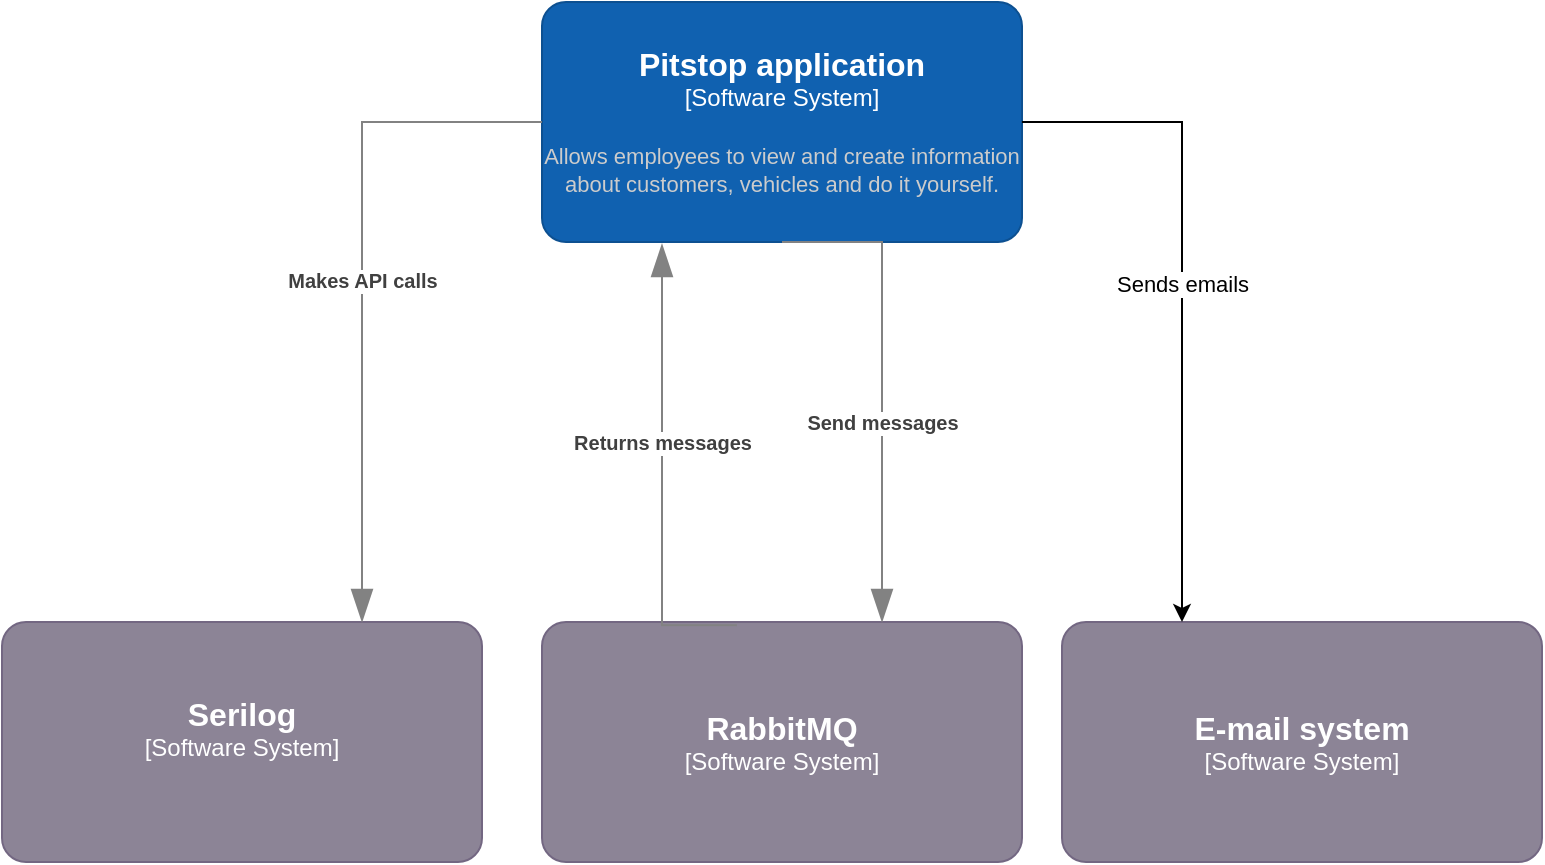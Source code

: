 <mxfile version="24.8.3" pages="2">
  <diagram id="oT2LrIcHEAXsV9y0vOVu" name="C4-system_context">
    <mxGraphModel dx="2003" dy="882" grid="1" gridSize="10" guides="1" tooltips="1" connect="1" arrows="1" fold="1" page="0" pageScale="1" pageWidth="827" pageHeight="1169" math="0" shadow="0">
      <root>
        <mxCell id="0" />
        <mxCell id="1" parent="0" />
        <object placeholders="1" c4Name="E-mail system" c4Type="Software System" label="&lt;font style=&quot;font-size: 16px&quot;&gt;&lt;b&gt;%c4Name%&lt;/b&gt;&lt;/font&gt;&lt;div&gt;[%c4Type%]&lt;/div&gt;" id="JSHWIvS_j2vB60NIBxRX-2">
          <mxCell style="rounded=1;whiteSpace=wrap;html=1;labelBackgroundColor=none;fillColor=#8C8496;fontColor=#ffffff;align=center;arcSize=10;strokeColor=#736782;metaEdit=1;resizable=0;points=[[0.25,0,0],[0.5,0,0],[0.75,0,0],[1,0.25,0],[1,0.5,0],[1,0.75,0],[0.75,1,0],[0.5,1,0],[0.25,1,0],[0,0.75,0],[0,0.5,0],[0,0.25,0]];" parent="1" vertex="1">
            <mxGeometry x="400" y="670" width="240" height="120" as="geometry" />
          </mxCell>
        </object>
        <object placeholders="1" c4Name="Pitstop application" c4Type="Software System" c4Description="Allows employees to view and create  information about customers, vehicles and do it yourself." label="&lt;font style=&quot;font-size: 16px&quot;&gt;&lt;b&gt;%c4Name%&lt;/b&gt;&lt;/font&gt;&lt;div&gt;[%c4Type%]&lt;/div&gt;&lt;br&gt;&lt;div&gt;&lt;font style=&quot;font-size: 11px&quot;&gt;&lt;font color=&quot;#cccccc&quot;&gt;%c4Description%&lt;/font&gt;&lt;/div&gt;" id="JSHWIvS_j2vB60NIBxRX-3">
          <mxCell style="rounded=1;whiteSpace=wrap;html=1;labelBackgroundColor=none;fillColor=#1061B0;fontColor=#ffffff;align=center;arcSize=10;strokeColor=#0D5091;metaEdit=1;resizable=0;points=[[0.25,0,0],[0.5,0,0],[0.75,0,0],[1,0.25,0],[1,0.5,0],[1,0.75,0],[0.75,1,0],[0.5,1,0],[0.25,1,0],[0,0.75,0],[0,0.5,0],[0,0.25,0]];" parent="1" vertex="1">
            <mxGeometry x="140" y="360" width="240" height="120" as="geometry" />
          </mxCell>
        </object>
        <mxCell id="JSHWIvS_j2vB60NIBxRX-16" style="edgeStyle=orthogonalEdgeStyle;rounded=0;orthogonalLoop=1;jettySize=auto;html=1;exitX=1;exitY=0.5;exitDx=0;exitDy=0;exitPerimeter=0;entryX=0.25;entryY=0;entryDx=0;entryDy=0;entryPerimeter=0;" parent="1" source="JSHWIvS_j2vB60NIBxRX-3" target="JSHWIvS_j2vB60NIBxRX-2" edge="1">
          <mxGeometry relative="1" as="geometry">
            <mxPoint x="390" y="480" as="sourcePoint" />
            <mxPoint x="470" y="730" as="targetPoint" />
            <Array as="points">
              <mxPoint x="460" y="420" />
            </Array>
          </mxGeometry>
        </mxCell>
        <mxCell id="JSHWIvS_j2vB60NIBxRX-17" value="Sends emails" style="edgeLabel;html=1;align=center;verticalAlign=middle;resizable=0;points=[];" parent="JSHWIvS_j2vB60NIBxRX-16" vertex="1" connectable="0">
          <mxGeometry x="-0.023" y="-1" relative="1" as="geometry">
            <mxPoint x="1" as="offset" />
          </mxGeometry>
        </mxCell>
        <object placeholders="1" c4Name="Serilog" c4Type="Software System" label="&lt;font style=&quot;font-size: 16px&quot;&gt;&lt;b&gt;%c4Name%&lt;/b&gt;&lt;/font&gt;&lt;div&gt;[%c4Type%]&lt;/div&gt;&lt;br&gt;" id="j89jF8CkLu9n8RmpCjbM-1">
          <mxCell style="rounded=1;whiteSpace=wrap;html=1;labelBackgroundColor=none;fillColor=#8C8496;fontColor=#ffffff;align=center;arcSize=10;strokeColor=#736782;metaEdit=1;resizable=0;points=[[0.25,0,0],[0.5,0,0],[0.75,0,0],[1,0.25,0],[1,0.5,0],[1,0.75,0],[0.75,1,0],[0.5,1,0],[0.25,1,0],[0,0.75,0],[0,0.5,0],[0,0.25,0]];" parent="1" vertex="1">
            <mxGeometry x="-130" y="670" width="240" height="120" as="geometry" />
          </mxCell>
        </object>
        <object placeholders="1" c4Name="RabbitMQ" c4Type="Software System" label="&lt;font style=&quot;font-size: 16px&quot;&gt;&lt;b&gt;%c4Name%&lt;/b&gt;&lt;/font&gt;&lt;div&gt;[%c4Type%]&lt;/div&gt;" id="j89jF8CkLu9n8RmpCjbM-2">
          <mxCell style="rounded=1;whiteSpace=wrap;html=1;labelBackgroundColor=none;fillColor=#8C8496;fontColor=#ffffff;align=center;arcSize=10;strokeColor=#736782;metaEdit=1;resizable=0;points=[[0.25,0,0],[0.5,0,0],[0.75,0,0],[1,0.25,0],[1,0.5,0],[1,0.75,0],[0.75,1,0],[0.5,1,0],[0.25,1,0],[0,0.75,0],[0,0.5,0],[0,0.25,0]];" parent="1" vertex="1">
            <mxGeometry x="140" y="670" width="240" height="120" as="geometry" />
          </mxCell>
        </object>
        <object placeholders="1" c4Type="Relationship" c4Description="Makes API calls" label="&lt;div style=&quot;text-align: left&quot;&gt;&lt;div style=&quot;text-align: center&quot;&gt;&lt;b&gt;%c4Description%&lt;/b&gt;&lt;/div&gt;&lt;div style=&quot;text-align: center&quot;&gt;&lt;/div&gt;" id="j89jF8CkLu9n8RmpCjbM-6">
          <mxCell style="endArrow=blockThin;html=1;fontSize=10;fontColor=#404040;strokeWidth=1;endFill=1;strokeColor=#828282;elbow=vertical;metaEdit=1;endSize=14;startSize=14;jumpStyle=arc;jumpSize=16;rounded=0;edgeStyle=orthogonalEdgeStyle;exitX=0;exitY=0.5;exitDx=0;exitDy=0;exitPerimeter=0;entryX=0.75;entryY=0;entryDx=0;entryDy=0;entryPerimeter=0;" parent="1" source="JSHWIvS_j2vB60NIBxRX-3" target="j89jF8CkLu9n8RmpCjbM-1" edge="1">
            <mxGeometry width="240" relative="1" as="geometry">
              <mxPoint x="300" y="650" as="sourcePoint" />
              <mxPoint x="540" y="650" as="targetPoint" />
              <Array as="points">
                <mxPoint x="50" y="420" />
              </Array>
              <mxPoint y="-1" as="offset" />
            </mxGeometry>
          </mxCell>
        </object>
        <object placeholders="1" c4Type="Relationship" c4Description="Send messages" label="&lt;div style=&quot;text-align: left&quot;&gt;&lt;div style=&quot;text-align: center&quot;&gt;&lt;b&gt;%c4Description%&lt;/b&gt;&lt;/div&gt;&lt;/div&gt;" id="j89jF8CkLu9n8RmpCjbM-7">
          <mxCell style="endArrow=blockThin;html=1;fontSize=10;fontColor=#404040;strokeWidth=1;endFill=1;strokeColor=#828282;elbow=vertical;metaEdit=1;endSize=14;startSize=14;jumpStyle=arc;jumpSize=16;rounded=0;edgeStyle=orthogonalEdgeStyle;exitX=0.5;exitY=1;exitDx=0;exitDy=0;exitPerimeter=0;" parent="1" source="JSHWIvS_j2vB60NIBxRX-3" edge="1">
            <mxGeometry x="0.172" width="240" relative="1" as="geometry">
              <mxPoint x="300" y="650" as="sourcePoint" />
              <mxPoint x="310" y="670" as="targetPoint" />
              <Array as="points">
                <mxPoint x="310" y="480" />
                <mxPoint x="310" y="670" />
              </Array>
              <mxPoint y="-1" as="offset" />
            </mxGeometry>
          </mxCell>
        </object>
        <object placeholders="1" c4Type="Relationship" c4Description="Returns messages" label="&lt;div style=&quot;text-align: left&quot;&gt;&lt;div style=&quot;text-align: center&quot;&gt;&lt;b&gt;%c4Description%&lt;/b&gt;&lt;/div&gt;&lt;/div&gt;" id="TIhB5mp5m6mFhSrw3Dma-2">
          <mxCell style="endArrow=blockThin;html=1;fontSize=10;fontColor=#404040;strokeWidth=1;endFill=1;strokeColor=#828282;elbow=vertical;metaEdit=1;endSize=14;startSize=14;jumpStyle=arc;jumpSize=16;rounded=0;edgeStyle=orthogonalEdgeStyle;exitX=0.406;exitY=-0.003;exitDx=0;exitDy=0;exitPerimeter=0;" parent="1" edge="1">
            <mxGeometry x="0.134" width="240" relative="1" as="geometry">
              <mxPoint x="237.44" y="671.64" as="sourcePoint" />
              <mxPoint x="200" y="481" as="targetPoint" />
              <Array as="points">
                <mxPoint x="200" y="672" />
                <mxPoint x="200" y="481" />
              </Array>
              <mxPoint as="offset" />
            </mxGeometry>
          </mxCell>
        </object>
      </root>
    </mxGraphModel>
  </diagram>
  <diagram id="JoO22Ddq4y6vJtGLvPt9" name="c4-container-diagram">
    <mxGraphModel dx="1500" dy="757" grid="1" gridSize="10" guides="1" tooltips="1" connect="1" arrows="1" fold="1" page="1" pageScale="1" pageWidth="827" pageHeight="1169" math="0" shadow="0">
      <root>
        <mxCell id="0" />
        <mxCell id="1" parent="0" />
        <object placeholders="1" c4Name="Pitstop user" c4Type="Person" c4Description="User of the Pitstop system" label="&lt;font style=&quot;font-size: 16px&quot;&gt;&lt;b&gt;%c4Name%&lt;/b&gt;&lt;/font&gt;&lt;div&gt;[%c4Type%]&lt;/div&gt;&lt;br&gt;&lt;div&gt;&lt;font style=&quot;font-size: 11px&quot;&gt;&lt;font color=&quot;#cccccc&quot;&gt;%c4Description%&lt;/font&gt;&lt;/div&gt;" id="ONGuDhAlDrAza5_wt5Wa-1">
          <mxCell style="html=1;fontSize=11;dashed=0;whiteSpace=wrap;fillColor=#083F75;strokeColor=#06315C;fontColor=#ffffff;shape=mxgraph.c4.person2;align=center;metaEdit=1;points=[[0.5,0,0],[1,0.5,0],[1,0.75,0],[0.75,1,0],[0.5,1,0],[0.25,1,0],[0,0.75,0],[0,0.5,0]];resizable=0;" vertex="1" parent="1">
            <mxGeometry x="260" y="20" width="200" height="180" as="geometry" />
          </mxCell>
        </object>
        <mxCell id="ONGuDhAlDrAza5_wt5Wa-3" value="&lt;p&gt;&lt;font style=&quot;font-size: 18px;&quot;&gt;&lt;b&gt;Webapp&lt;/b&gt;&lt;/font&gt;&lt;/p&gt;&lt;p&gt;&lt;span style=&quot;font-size: 10px;&quot;&gt;[Container: .NET 8 MVC]&lt;/span&gt;&lt;/p&gt;&lt;p&gt;&lt;span style=&quot;font-size: 10px;&quot;&gt;Een applicatie die gebruikt kan worden door klanten en medewerkers van Pitstop.&lt;/span&gt;&lt;/p&gt;" style="rounded=0;whiteSpace=wrap;html=1;fillColor=#dae8fc;strokeColor=#6c8ebf;" vertex="1" parent="1">
          <mxGeometry x="250" y="250" width="210" height="110" as="geometry" />
        </mxCell>
        <mxCell id="ONGuDhAlDrAza5_wt5Wa-5" value="" style="endArrow=block;dashed=1;endFill=0;endSize=12;html=1;rounded=0;entryX=0.524;entryY=0;entryDx=0;entryDy=0;entryPerimeter=0;" edge="1" parent="1" source="ONGuDhAlDrAza5_wt5Wa-1" target="ONGuDhAlDrAza5_wt5Wa-3">
          <mxGeometry width="160" relative="1" as="geometry">
            <mxPoint x="280" y="330" as="sourcePoint" />
            <mxPoint x="440" y="330" as="targetPoint" />
          </mxGeometry>
        </mxCell>
        <mxCell id="ONGuDhAlDrAza5_wt5Wa-6" value="&lt;p style=&quot;font-size: 8px;&quot;&gt;&lt;span style=&quot;font-weight: normal;&quot;&gt;&lt;font style=&quot;font-size: 8px;&quot;&gt;Bezoekt test.groep4.devops.aimsites.nl&lt;br&gt;&lt;/font&gt;&lt;/span&gt;&lt;span style=&quot;font-weight: normal;&quot;&gt;&lt;font style=&quot;font-size: 8px;&quot;&gt;[Uses HTTPS]&lt;/font&gt;&lt;/span&gt;&lt;/p&gt;" style="text;strokeColor=none;fillColor=none;html=1;fontSize=24;fontStyle=1;verticalAlign=middle;align=center;" vertex="1" parent="1">
          <mxGeometry x="400" y="210" width="90" height="40" as="geometry" />
        </mxCell>
        <mxCell id="ONGuDhAlDrAza5_wt5Wa-8" value="&lt;p&gt;&lt;font style=&quot;font-size: 18px;&quot;&gt;&lt;b&gt;DIYManagementAPI&lt;/b&gt;&lt;/font&gt;&lt;/p&gt;&lt;p&gt;&lt;span style=&quot;font-size: 10px; background-color: initial;&quot;&gt;[Container: ASP CORE .NET 8 Web API]&lt;/span&gt;&lt;/p&gt;&lt;p&gt;&lt;span style=&quot;font-size: 10px;&quot;&gt;Applicatie die de Webapp van benodigde data voorziet.&lt;/span&gt;&lt;/p&gt;" style="rounded=0;whiteSpace=wrap;html=1;fillColor=#dae8fc;strokeColor=#6c8ebf;" vertex="1" parent="1">
          <mxGeometry x="250" y="430" width="210" height="110" as="geometry" />
        </mxCell>
        <mxCell id="ONGuDhAlDrAza5_wt5Wa-9" value="" style="endArrow=block;dashed=1;endFill=0;endSize=12;html=1;rounded=0;" edge="1" parent="1" source="ONGuDhAlDrAza5_wt5Wa-3" target="ONGuDhAlDrAza5_wt5Wa-8">
          <mxGeometry width="160" relative="1" as="geometry">
            <mxPoint x="270" y="201" as="sourcePoint" />
            <mxPoint x="440" y="300" as="targetPoint" />
          </mxGeometry>
        </mxCell>
        <mxCell id="ONGuDhAlDrAza5_wt5Wa-10" value="&lt;p style=&quot;font-size: 8px;&quot;&gt;&lt;span style=&quot;font-weight: 400;&quot;&gt;Maakt API aanroep.&lt;/span&gt;&lt;/p&gt;&lt;p style=&quot;font-size: 8px;&quot;&gt;&lt;span style=&quot;font-weight: 400;&quot;&gt;[JSON/HTTPS]&lt;/span&gt;&lt;/p&gt;" style="text;strokeColor=none;fillColor=none;html=1;fontSize=24;fontStyle=1;verticalAlign=middle;align=center;" vertex="1" parent="1">
          <mxGeometry x="360" y="370" width="90" height="40" as="geometry" />
        </mxCell>
        <mxCell id="ONGuDhAlDrAza5_wt5Wa-11" value="&lt;p&gt;&lt;font style=&quot;font-size: 18px;&quot;&gt;&lt;b&gt;Database&lt;/b&gt;&lt;/font&gt;&lt;/p&gt;&lt;p&gt;&lt;span style=&quot;font-size: 10px;&quot;&gt;[Container: SQLServer]&amp;nbsp;&lt;/span&gt;&lt;/p&gt;&lt;p&gt;&lt;span style=&quot;font-size: 10px;&quot;&gt;Slaat gegevens op over de Doe Het Zelf Avonden.&lt;/span&gt;&lt;/p&gt;" style="shape=cylinder3;whiteSpace=wrap;html=1;boundedLbl=1;backgroundOutline=1;size=15;fillColor=#dae8fc;strokeColor=#6c8ebf;" vertex="1" parent="1">
          <mxGeometry x="245" y="600" width="220" height="140" as="geometry" />
        </mxCell>
        <mxCell id="ONGuDhAlDrAza5_wt5Wa-13" value="" style="endArrow=block;dashed=1;endFill=0;endSize=12;html=1;rounded=0;" edge="1" parent="1" source="ONGuDhAlDrAza5_wt5Wa-8" target="ONGuDhAlDrAza5_wt5Wa-11">
          <mxGeometry width="160" relative="1" as="geometry">
            <mxPoint x="160" y="500" as="sourcePoint" />
            <mxPoint x="160" y="570" as="targetPoint" />
          </mxGeometry>
        </mxCell>
        <mxCell id="ONGuDhAlDrAza5_wt5Wa-14" value="&lt;p style=&quot;font-size: 8px;&quot;&gt;&lt;span style=&quot;font-weight: 400;&quot;&gt;Leest van en schrijft naar&lt;/span&gt;&lt;/p&gt;&lt;p style=&quot;font-size: 8px;&quot;&gt;&lt;span style=&quot;font-weight: 400; background-color: initial;&quot;&gt;[SQL/TCP]&lt;/span&gt;&lt;/p&gt;" style="text;strokeColor=none;fillColor=none;html=1;fontSize=24;fontStyle=1;verticalAlign=middle;align=center;" vertex="1" parent="1">
          <mxGeometry x="370" y="545" width="90" height="40" as="geometry" />
        </mxCell>
      </root>
    </mxGraphModel>
  </diagram>
</mxfile>
